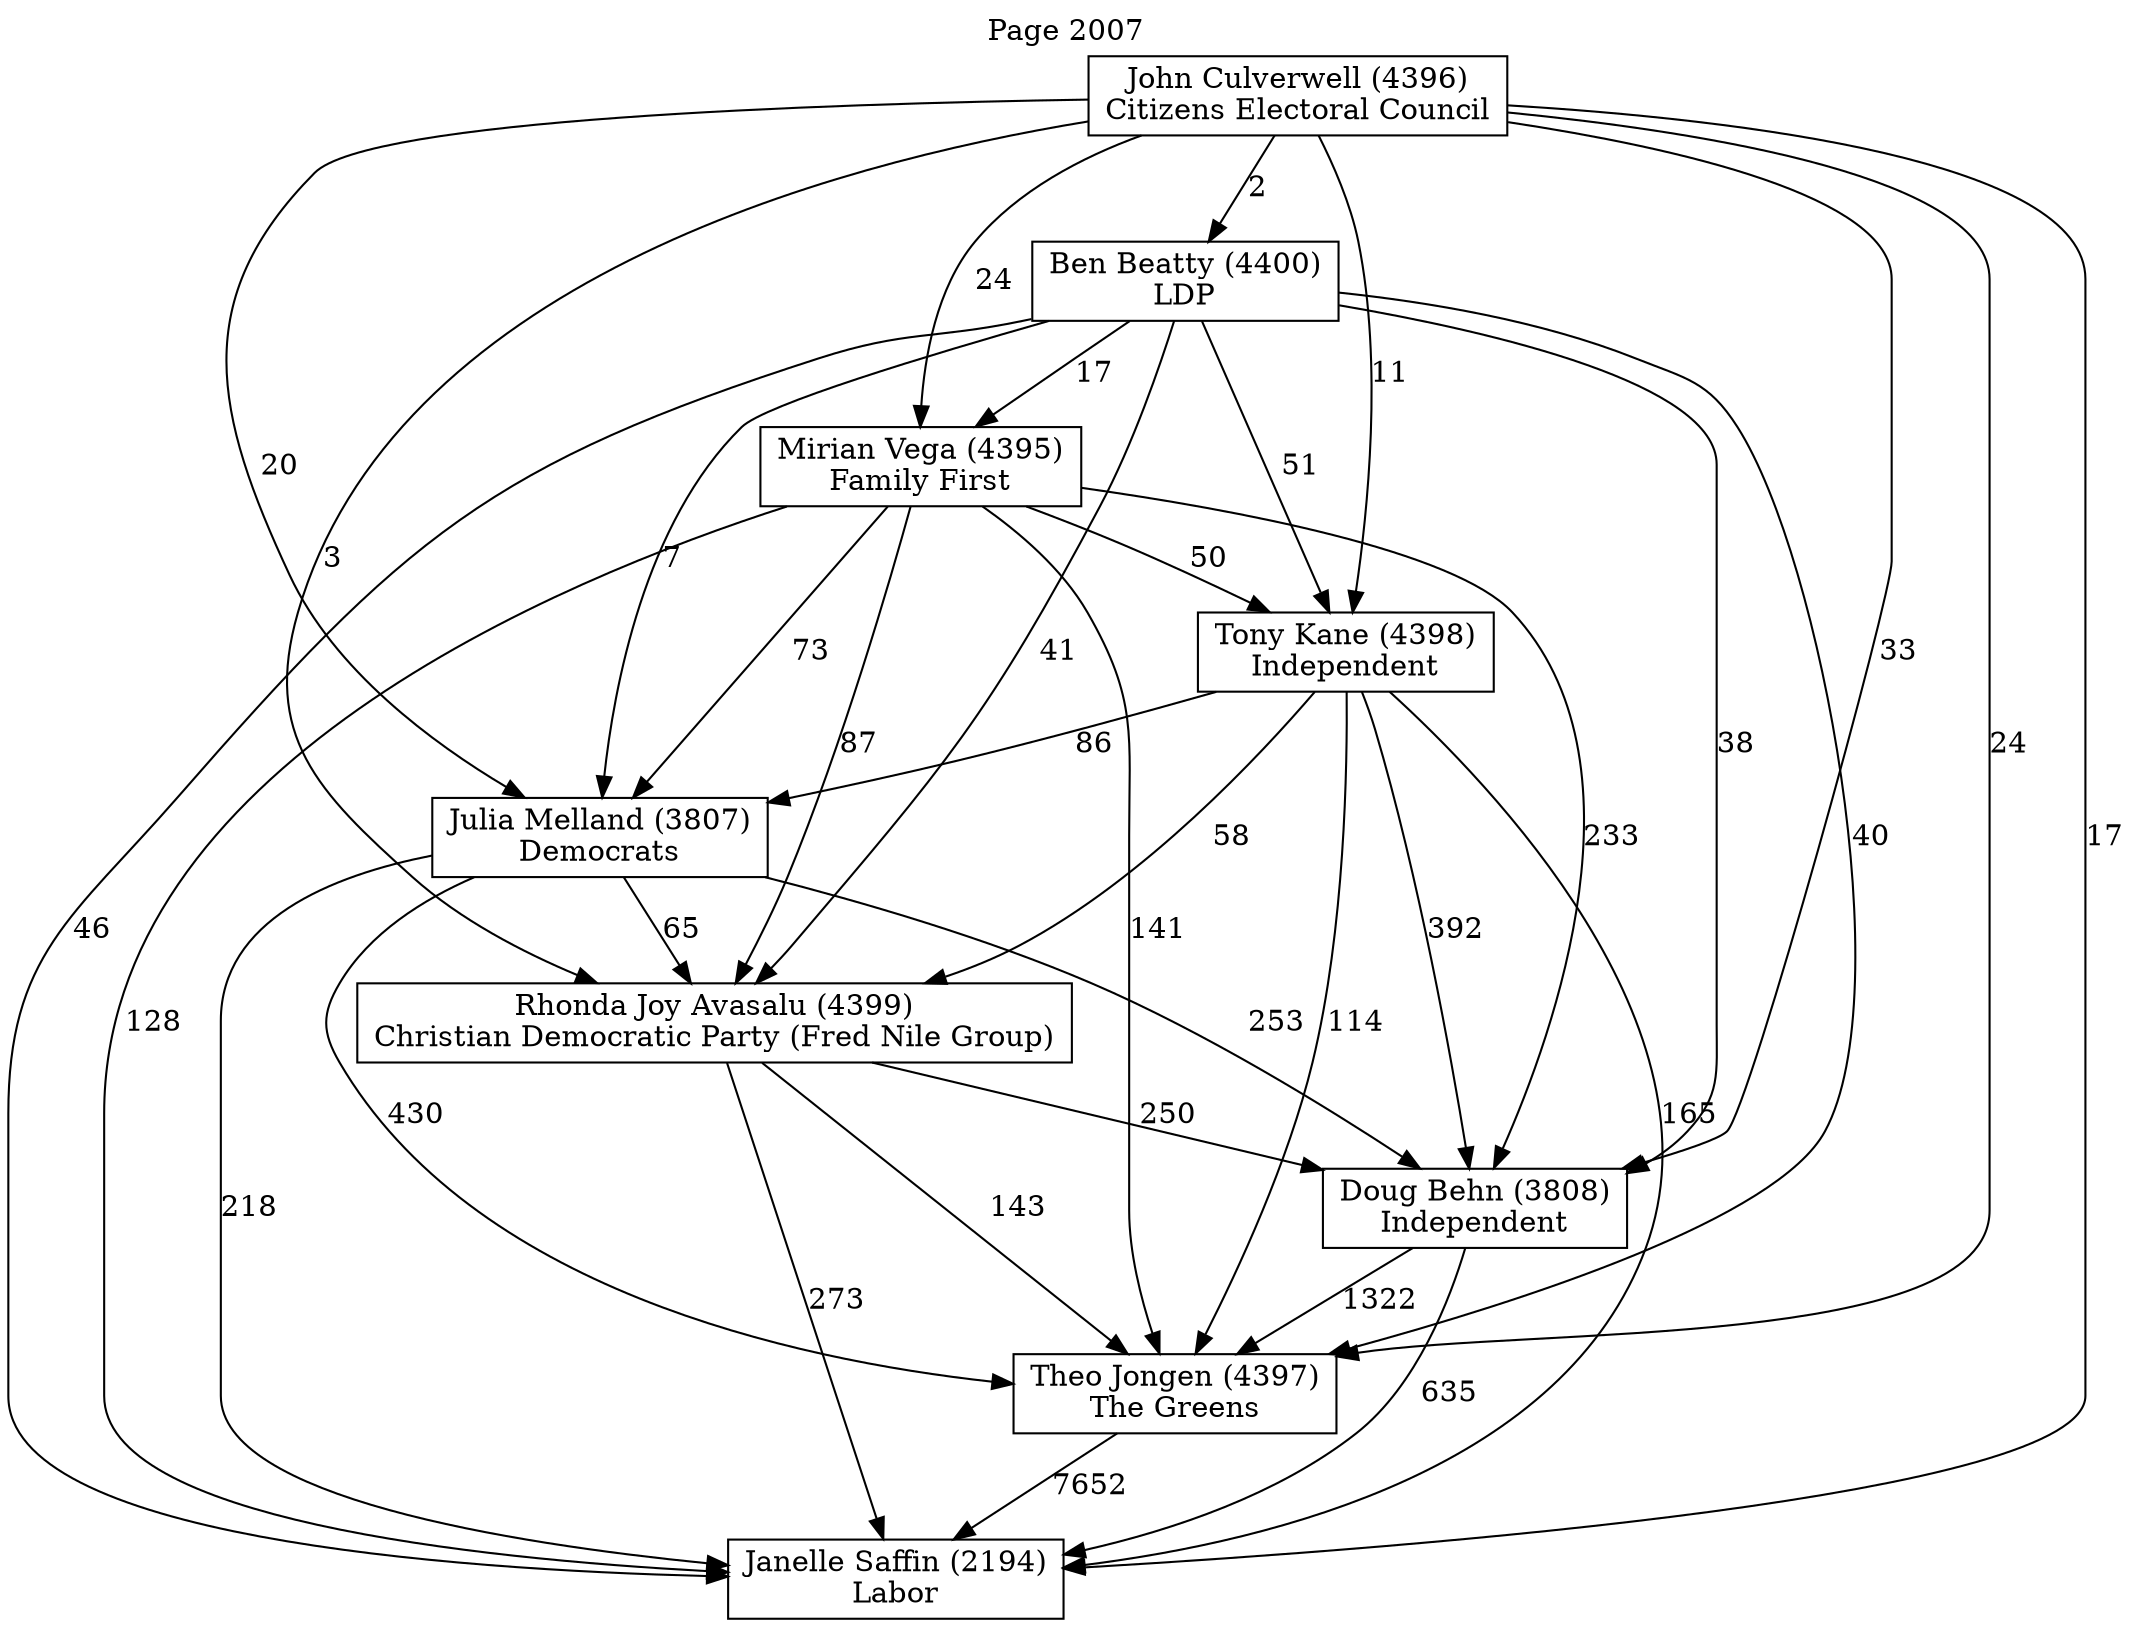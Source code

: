 // House preference flow
digraph "Janelle Saffin (2194)_Page_2007" {
	graph [label="Page 2007" labelloc=t mclimit=10]
	node [shape=box]
	"Ben Beatty (4400)" [label="Ben Beatty (4400)
LDP"]
	"Doug Behn (3808)" [label="Doug Behn (3808)
Independent"]
	"Janelle Saffin (2194)" [label="Janelle Saffin (2194)
Labor"]
	"John Culverwell (4396)" [label="John Culverwell (4396)
Citizens Electoral Council"]
	"Julia Melland (3807)" [label="Julia Melland (3807)
Democrats"]
	"Mirian Vega (4395)" [label="Mirian Vega (4395)
Family First"]
	"Rhonda Joy Avasalu (4399)" [label="Rhonda Joy Avasalu (4399)
Christian Democratic Party (Fred Nile Group)"]
	"Theo Jongen (4397)" [label="Theo Jongen (4397)
The Greens"]
	"Tony Kane (4398)" [label="Tony Kane (4398)
Independent"]
	"Ben Beatty (4400)" -> "Doug Behn (3808)" [label=38]
	"Ben Beatty (4400)" -> "Janelle Saffin (2194)" [label=46]
	"Ben Beatty (4400)" -> "Julia Melland (3807)" [label=7]
	"Ben Beatty (4400)" -> "Mirian Vega (4395)" [label=17]
	"Ben Beatty (4400)" -> "Rhonda Joy Avasalu (4399)" [label=41]
	"Ben Beatty (4400)" -> "Theo Jongen (4397)" [label=40]
	"Ben Beatty (4400)" -> "Tony Kane (4398)" [label=51]
	"Doug Behn (3808)" -> "Janelle Saffin (2194)" [label=635]
	"Doug Behn (3808)" -> "Theo Jongen (4397)" [label=1322]
	"John Culverwell (4396)" -> "Ben Beatty (4400)" [label=2]
	"John Culverwell (4396)" -> "Doug Behn (3808)" [label=33]
	"John Culverwell (4396)" -> "Janelle Saffin (2194)" [label=17]
	"John Culverwell (4396)" -> "Julia Melland (3807)" [label=20]
	"John Culverwell (4396)" -> "Mirian Vega (4395)" [label=24]
	"John Culverwell (4396)" -> "Rhonda Joy Avasalu (4399)" [label=3]
	"John Culverwell (4396)" -> "Theo Jongen (4397)" [label=24]
	"John Culverwell (4396)" -> "Tony Kane (4398)" [label=11]
	"Julia Melland (3807)" -> "Doug Behn (3808)" [label=253]
	"Julia Melland (3807)" -> "Janelle Saffin (2194)" [label=218]
	"Julia Melland (3807)" -> "Rhonda Joy Avasalu (4399)" [label=65]
	"Julia Melland (3807)" -> "Theo Jongen (4397)" [label=430]
	"Mirian Vega (4395)" -> "Doug Behn (3808)" [label=233]
	"Mirian Vega (4395)" -> "Janelle Saffin (2194)" [label=128]
	"Mirian Vega (4395)" -> "Julia Melland (3807)" [label=73]
	"Mirian Vega (4395)" -> "Rhonda Joy Avasalu (4399)" [label=87]
	"Mirian Vega (4395)" -> "Theo Jongen (4397)" [label=141]
	"Mirian Vega (4395)" -> "Tony Kane (4398)" [label=50]
	"Rhonda Joy Avasalu (4399)" -> "Doug Behn (3808)" [label=250]
	"Rhonda Joy Avasalu (4399)" -> "Janelle Saffin (2194)" [label=273]
	"Rhonda Joy Avasalu (4399)" -> "Theo Jongen (4397)" [label=143]
	"Theo Jongen (4397)" -> "Janelle Saffin (2194)" [label=7652]
	"Tony Kane (4398)" -> "Doug Behn (3808)" [label=392]
	"Tony Kane (4398)" -> "Janelle Saffin (2194)" [label=165]
	"Tony Kane (4398)" -> "Julia Melland (3807)" [label=86]
	"Tony Kane (4398)" -> "Rhonda Joy Avasalu (4399)" [label=58]
	"Tony Kane (4398)" -> "Theo Jongen (4397)" [label=114]
}
